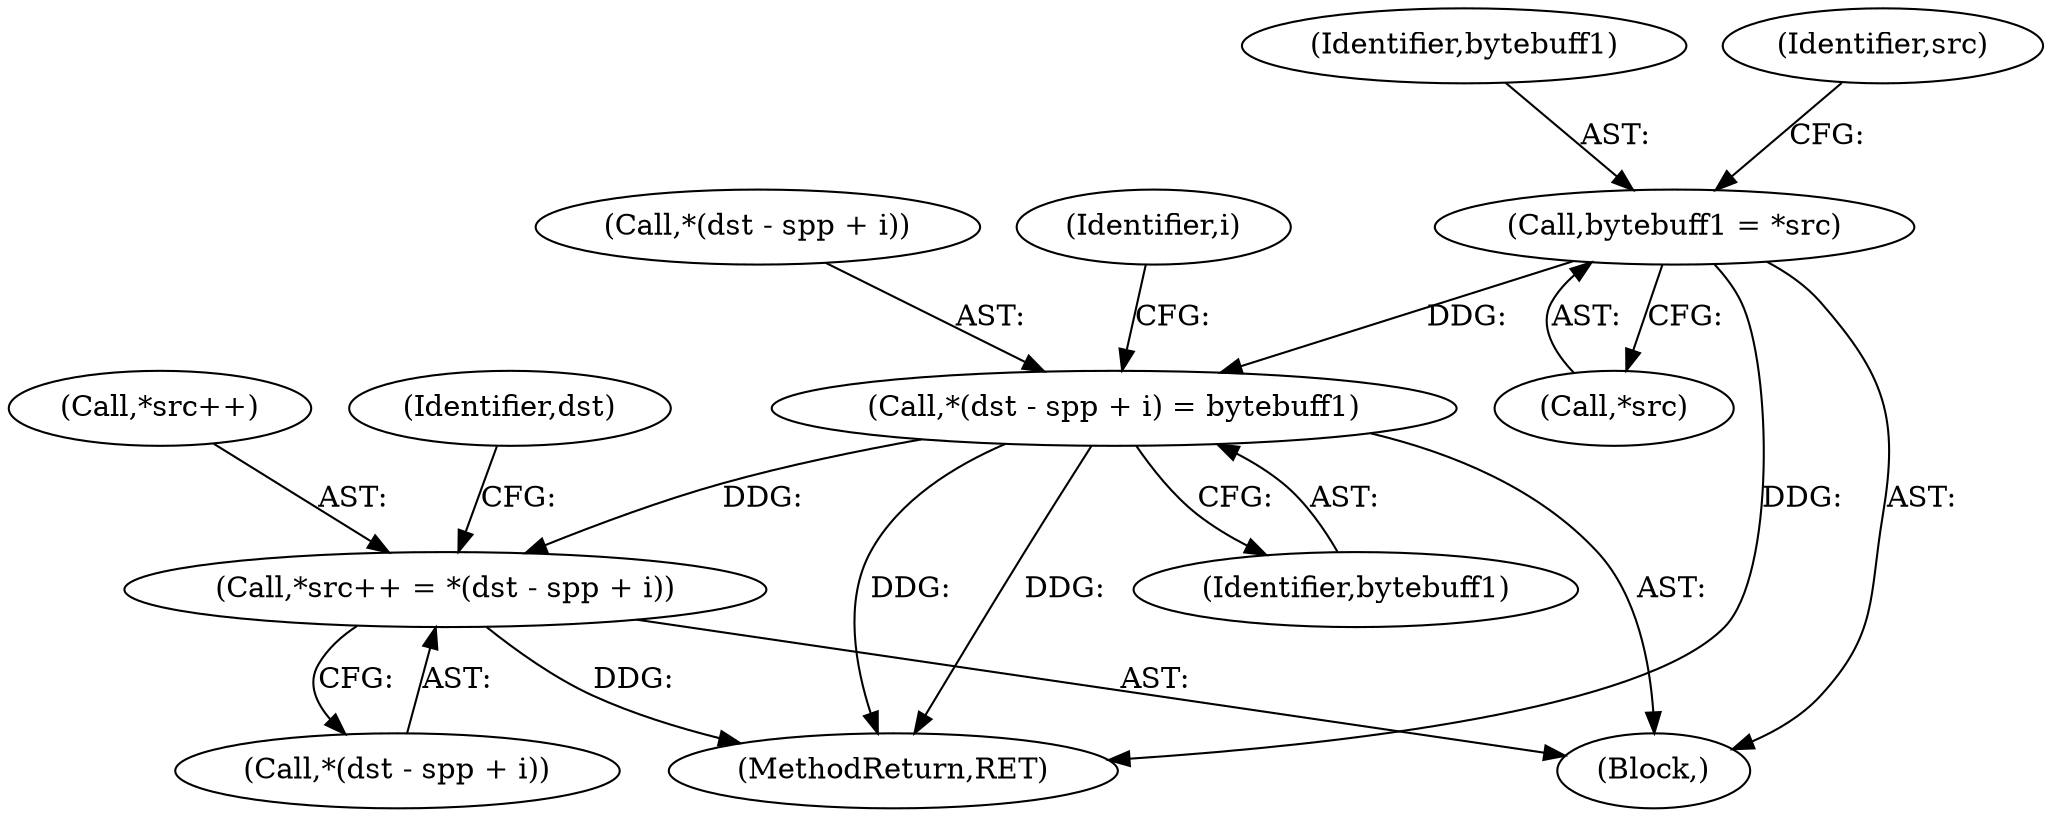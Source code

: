 digraph "0_libtiff_83a4b92815ea04969d494416eaae3d4c6b338e4a#diff-c8b4b355f9b5c06d585b23138e1c185f_6@integer" {
"1000228" [label="(Call,*src++ = *(dst - spp + i))"];
"1000238" [label="(Call,*(dst - spp + i) = bytebuff1)"];
"1000224" [label="(Call,bytebuff1 = *src)"];
"1000226" [label="(Call,*src)"];
"1000245" [label="(Identifier,bytebuff1)"];
"1000241" [label="(Identifier,dst)"];
"1000225" [label="(Identifier,bytebuff1)"];
"1000238" [label="(Call,*(dst - spp + i) = bytebuff1)"];
"1000224" [label="(Call,bytebuff1 = *src)"];
"1000222" [label="(Identifier,i)"];
"1000259" [label="(MethodReturn,RET)"];
"1000239" [label="(Call,*(dst - spp + i))"];
"1000231" [label="(Identifier,src)"];
"1000229" [label="(Call,*src++)"];
"1000228" [label="(Call,*src++ = *(dst - spp + i))"];
"1000223" [label="(Block,)"];
"1000232" [label="(Call,*(dst - spp + i))"];
"1000228" -> "1000223"  [label="AST: "];
"1000228" -> "1000232"  [label="CFG: "];
"1000229" -> "1000228"  [label="AST: "];
"1000232" -> "1000228"  [label="AST: "];
"1000241" -> "1000228"  [label="CFG: "];
"1000228" -> "1000259"  [label="DDG: "];
"1000238" -> "1000228"  [label="DDG: "];
"1000238" -> "1000223"  [label="AST: "];
"1000238" -> "1000245"  [label="CFG: "];
"1000239" -> "1000238"  [label="AST: "];
"1000245" -> "1000238"  [label="AST: "];
"1000222" -> "1000238"  [label="CFG: "];
"1000238" -> "1000259"  [label="DDG: "];
"1000238" -> "1000259"  [label="DDG: "];
"1000224" -> "1000238"  [label="DDG: "];
"1000224" -> "1000223"  [label="AST: "];
"1000224" -> "1000226"  [label="CFG: "];
"1000225" -> "1000224"  [label="AST: "];
"1000226" -> "1000224"  [label="AST: "];
"1000231" -> "1000224"  [label="CFG: "];
"1000224" -> "1000259"  [label="DDG: "];
}

